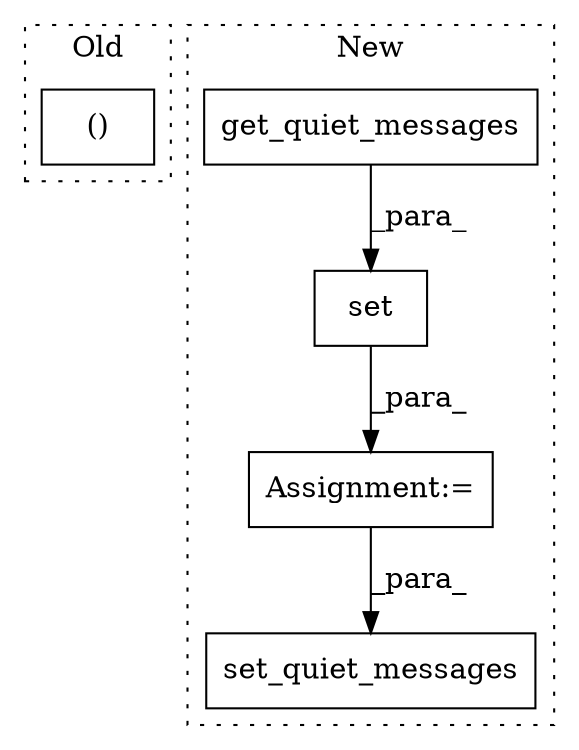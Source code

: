 digraph G {
subgraph cluster0 {
1 [label="()" a="106" s="34825" l="32" shape="box"];
label = "Old";
style="dotted";
}
subgraph cluster1 {
2 [label="set_quiet_messages" a="32" s="34089,34122" l="19,1" shape="box"];
3 [label="set" a="32" s="33664,33699" l="4,1" shape="box"];
4 [label="get_quiet_messages" a="32" s="33679" l="20" shape="box"];
5 [label="Assignment:=" a="7" s="33663" l="1" shape="box"];
label = "New";
style="dotted";
}
3 -> 5 [label="_para_"];
4 -> 3 [label="_para_"];
5 -> 2 [label="_para_"];
}